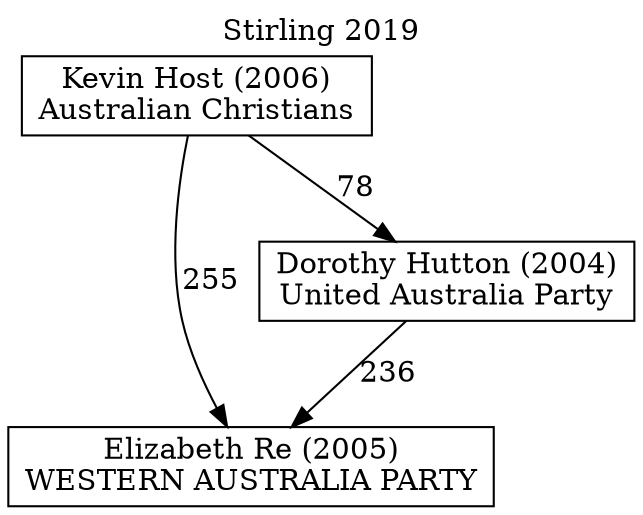 // House preference flow
digraph "Elizabeth Re (2005)_Stirling_2019" {
	graph [label="Stirling 2019" labelloc=t mclimit=10]
	node [shape=box]
	"Elizabeth Re (2005)" [label="Elizabeth Re (2005)
WESTERN AUSTRALIA PARTY"]
	"Dorothy Hutton (2004)" [label="Dorothy Hutton (2004)
United Australia Party"]
	"Kevin Host (2006)" [label="Kevin Host (2006)
Australian Christians"]
	"Dorothy Hutton (2004)" -> "Elizabeth Re (2005)" [label=236]
	"Kevin Host (2006)" -> "Dorothy Hutton (2004)" [label=78]
	"Kevin Host (2006)" -> "Elizabeth Re (2005)" [label=255]
}

